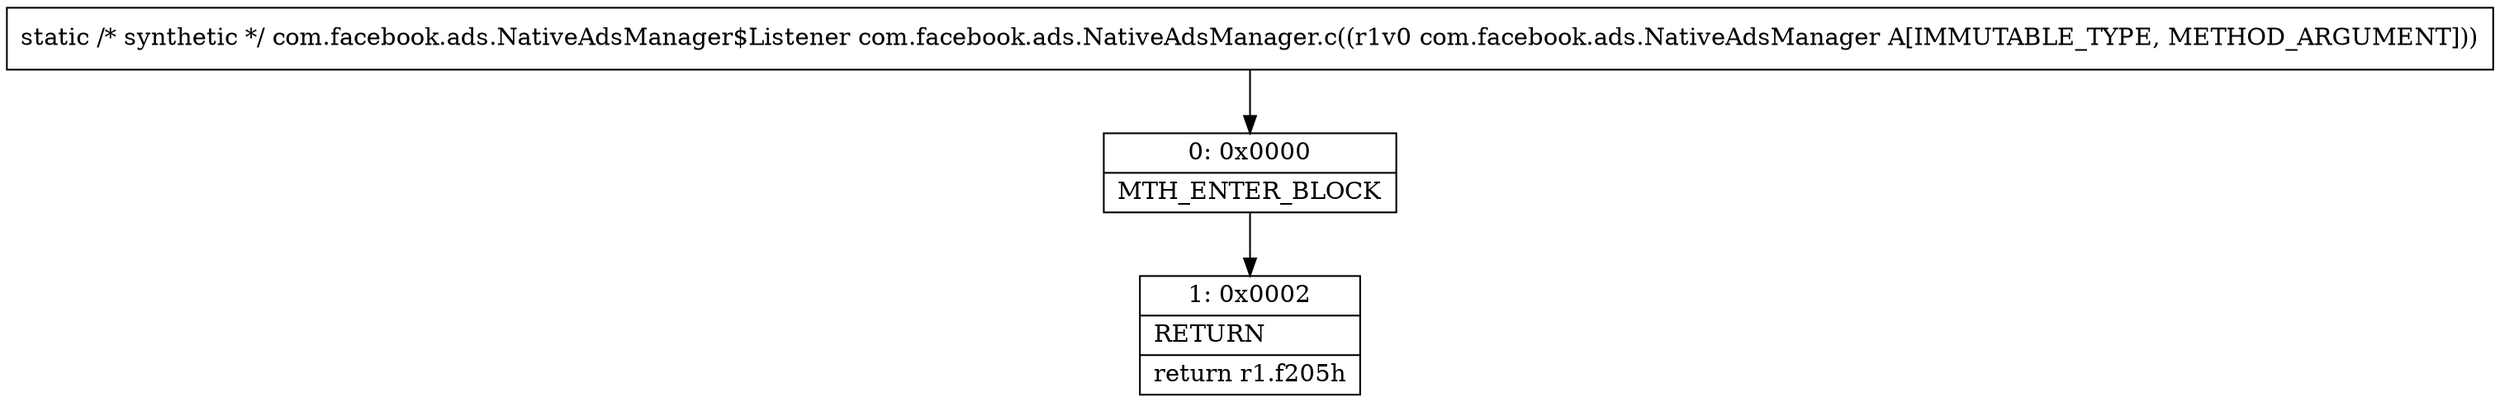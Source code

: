 digraph "CFG forcom.facebook.ads.NativeAdsManager.c(Lcom\/facebook\/ads\/NativeAdsManager;)Lcom\/facebook\/ads\/NativeAdsManager$Listener;" {
Node_0 [shape=record,label="{0\:\ 0x0000|MTH_ENTER_BLOCK\l}"];
Node_1 [shape=record,label="{1\:\ 0x0002|RETURN\l|return r1.f205h\l}"];
MethodNode[shape=record,label="{static \/* synthetic *\/ com.facebook.ads.NativeAdsManager$Listener com.facebook.ads.NativeAdsManager.c((r1v0 com.facebook.ads.NativeAdsManager A[IMMUTABLE_TYPE, METHOD_ARGUMENT])) }"];
MethodNode -> Node_0;
Node_0 -> Node_1;
}

